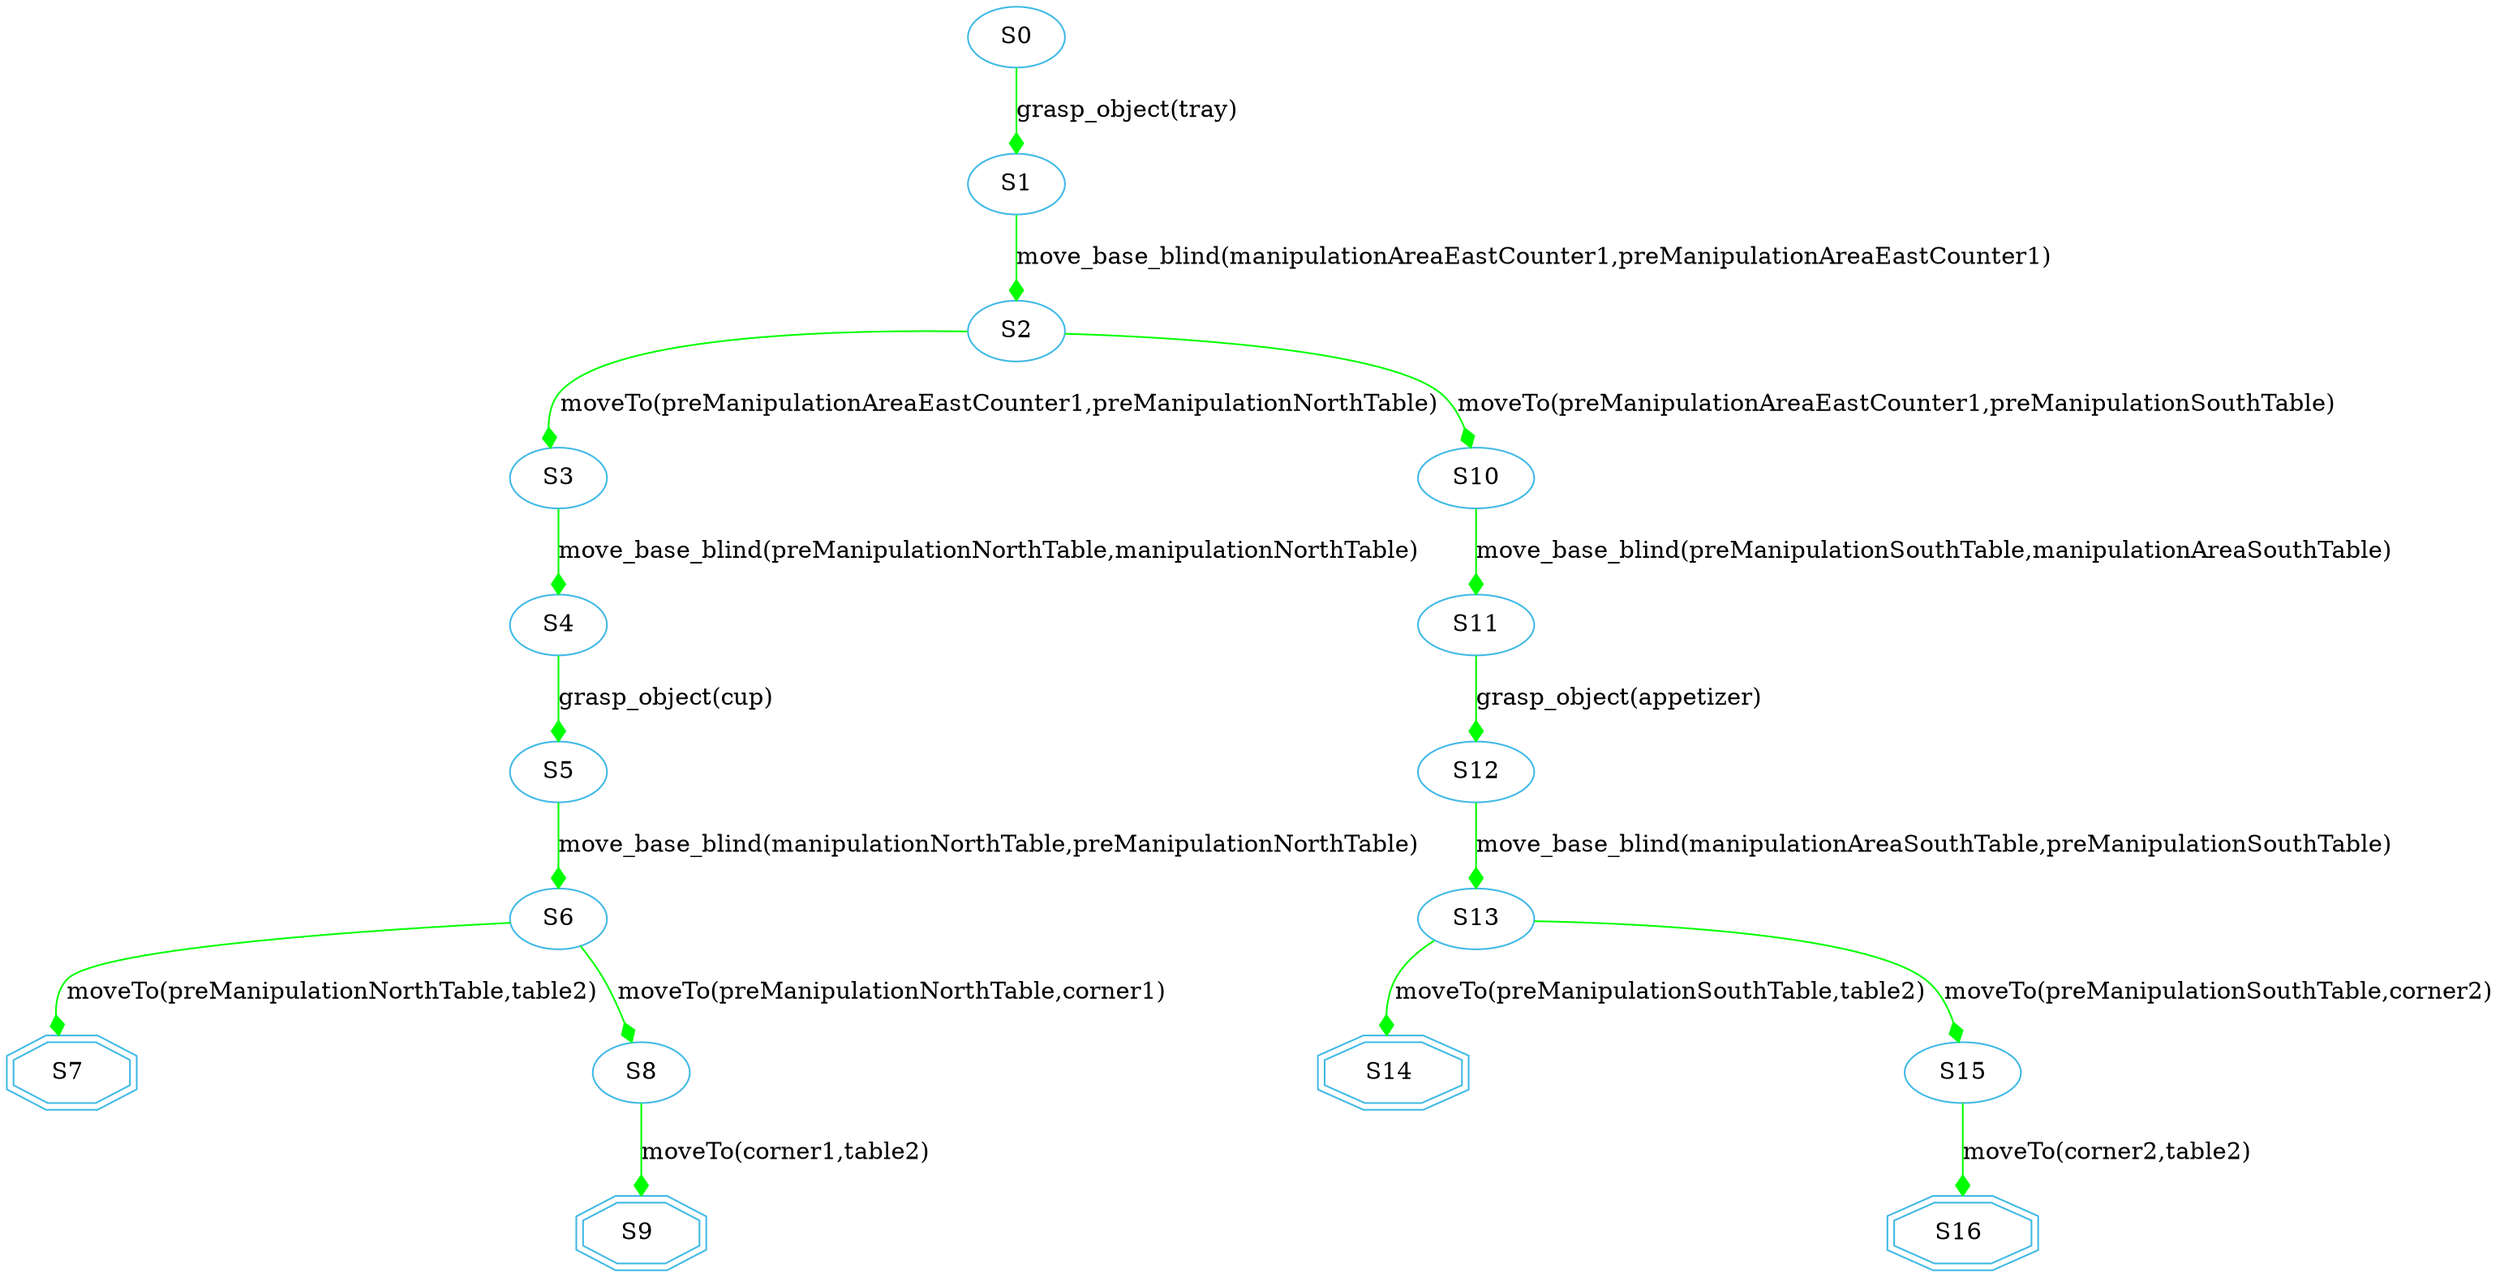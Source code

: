 digraph {
  node [color="#40b9e5" ]
 size="60,17";
"7" [label=" S7  " shape=doubleoctagon];
"9" [label=" S9  " shape=doubleoctagon];
"14" [label=" S14  " shape=doubleoctagon];
"16" [label=" S16  " shape=doubleoctagon];
"0" [label=" S0 "];
"1" [label=" S1 "];
"2" [label=" S2 "];
"3" [label=" S3 "];
"4" [label=" S4 "];
"5" [label=" S5 "];
"6" [label=" S6 "];
"8" [label=" S8 "];
"10" [label=" S10 "];
"11" [label=" S11 "];
"12" [label=" S12 "];
"13" [label=" S13 "];
"15" [label=" S15 "];
"0" -> "1" [ label="grasp_object(tray)"
, arrowhead = diamond , color=green];"1" -> "2" [ label="move_base_blind(manipulationAreaEastCounter1,preManipulationAreaEastCounter1)"
, arrowhead = diamond , color=green];"2" -> "3" [ label="moveTo(preManipulationAreaEastCounter1,preManipulationNorthTable)"
, arrowhead = diamond , color=green];"2" -> "10" [ label="moveTo(preManipulationAreaEastCounter1,preManipulationSouthTable)"
, arrowhead = diamond , color=green];"3" -> "4" [ label="move_base_blind(preManipulationNorthTable,manipulationNorthTable)"
, arrowhead = diamond , color=green];"4" -> "5" [ label="grasp_object(cup)"
, arrowhead = diamond , color=green];"5" -> "6" [ label="move_base_blind(manipulationNorthTable,preManipulationNorthTable)"
, arrowhead = diamond , color=green];"6" -> "7" [ label="moveTo(preManipulationNorthTable,table2)"
, arrowhead = diamond , color=green];"6" -> "8" [ label="moveTo(preManipulationNorthTable,corner1)"
, arrowhead = diamond , color=green];"8" -> "9" [ label="moveTo(corner1,table2)"
, arrowhead = diamond , color=green];"10" -> "11" [ label="move_base_blind(preManipulationSouthTable,manipulationAreaSouthTable)"
, arrowhead = diamond , color=green];"11" -> "12" [ label="grasp_object(appetizer)"
, arrowhead = diamond , color=green];"12" -> "13" [ label="move_base_blind(manipulationAreaSouthTable,preManipulationSouthTable)"
, arrowhead = diamond , color=green];"13" -> "14" [ label="moveTo(preManipulationSouthTable,table2)"
, arrowhead = diamond , color=green];"13" -> "15" [ label="moveTo(preManipulationSouthTable,corner2)"
, arrowhead = diamond , color=green];"15" -> "16" [ label="moveTo(corner2,table2)"
, arrowhead = diamond , color=green];}
